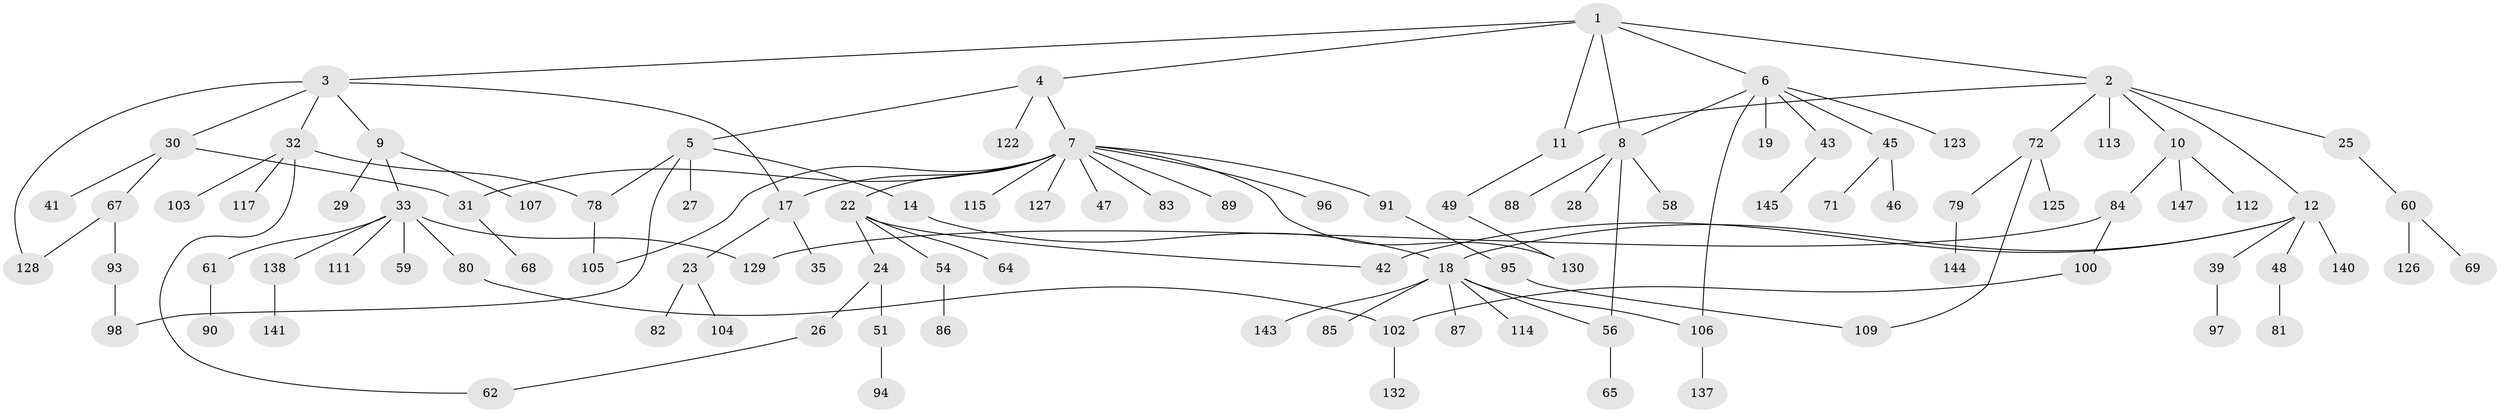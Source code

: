 // original degree distribution, {6: 0.04697986577181208, 7: 0.013422818791946308, 4: 0.06711409395973154, 5: 0.040268456375838924, 3: 0.15436241610738255, 2: 0.24161073825503357, 1: 0.436241610738255}
// Generated by graph-tools (version 1.1) at 2025/16/03/04/25 18:16:51]
// undirected, 104 vertices, 120 edges
graph export_dot {
graph [start="1"]
  node [color=gray90,style=filled];
  1;
  2;
  3 [super="+40"];
  4;
  5;
  6;
  7 [super="+66+15"];
  8 [super="+16"];
  9 [super="+13"];
  10;
  11 [super="+20+34"];
  12 [super="+36"];
  14;
  17 [super="+57+119"];
  18 [super="+101+73+134"];
  19;
  22 [super="+124"];
  23;
  24;
  25 [super="+55+52"];
  26;
  27;
  28 [super="+37"];
  29;
  30;
  31;
  32 [super="+75"];
  33 [super="+76+50"];
  35;
  39;
  41;
  42 [super="+135+148"];
  43 [super="+77"];
  45;
  46 [super="+70"];
  47 [super="+131"];
  48;
  49;
  51 [super="+146"];
  54;
  56;
  58;
  59;
  60;
  61;
  62;
  64;
  65;
  67;
  68;
  69;
  71;
  72;
  78;
  79;
  80;
  81;
  82 [super="+108"];
  83;
  84;
  85;
  86;
  87;
  88;
  89;
  90;
  91;
  93 [super="+149"];
  94;
  95 [super="+121"];
  96;
  97;
  98 [super="+110"];
  100;
  102;
  103;
  104;
  105;
  106;
  107;
  109;
  111;
  112;
  113;
  114 [super="+118"];
  115;
  117;
  122;
  123;
  125;
  126;
  127;
  128;
  129;
  130 [super="+136"];
  132;
  137 [super="+139"];
  138;
  140;
  141;
  143;
  144;
  145;
  147;
  1 -- 2;
  1 -- 3;
  1 -- 4;
  1 -- 6;
  1 -- 8;
  1 -- 11;
  2 -- 10;
  2 -- 12;
  2 -- 25;
  2 -- 72;
  2 -- 113;
  2 -- 11;
  3 -- 9;
  3 -- 17;
  3 -- 30;
  3 -- 32;
  3 -- 128;
  4 -- 5;
  4 -- 7;
  4 -- 122;
  5 -- 14;
  5 -- 27;
  5 -- 78;
  5 -- 98;
  6 -- 19;
  6 -- 43;
  6 -- 45;
  6 -- 123;
  6 -- 106;
  6 -- 8;
  7 -- 83;
  7 -- 91;
  7 -- 89;
  7 -- 127;
  7 -- 96;
  7 -- 130;
  7 -- 105;
  7 -- 47;
  7 -- 17;
  7 -- 115;
  7 -- 22;
  7 -- 31;
  8 -- 56;
  8 -- 58;
  8 -- 88;
  8 -- 28;
  9 -- 33;
  9 -- 107;
  9 -- 29;
  10 -- 84;
  10 -- 112;
  10 -- 147;
  11 -- 49;
  12 -- 18;
  12 -- 39;
  12 -- 42 [weight=2];
  12 -- 48;
  12 -- 140;
  14 -- 18;
  17 -- 23;
  17 -- 35;
  18 -- 87;
  18 -- 56;
  18 -- 143;
  18 -- 85;
  18 -- 106;
  18 -- 114;
  22 -- 24;
  22 -- 42;
  22 -- 54;
  22 -- 64;
  23 -- 82;
  23 -- 104;
  24 -- 26;
  24 -- 51;
  25 -- 60;
  26 -- 62;
  30 -- 31;
  30 -- 41;
  30 -- 67;
  31 -- 68;
  32 -- 103;
  32 -- 78;
  32 -- 117;
  32 -- 62;
  33 -- 59;
  33 -- 129;
  33 -- 80;
  33 -- 111;
  33 -- 138;
  33 -- 61;
  39 -- 97;
  43 -- 145;
  45 -- 46;
  45 -- 71;
  48 -- 81;
  49 -- 130;
  51 -- 94;
  54 -- 86;
  56 -- 65;
  60 -- 69;
  60 -- 126;
  61 -- 90;
  67 -- 93;
  67 -- 128;
  72 -- 79;
  72 -- 125;
  72 -- 109;
  78 -- 105;
  79 -- 144;
  80 -- 102;
  84 -- 100;
  84 -- 129;
  91 -- 95;
  93 -- 98;
  95 -- 109;
  100 -- 102;
  102 -- 132;
  106 -- 137;
  138 -- 141;
}
